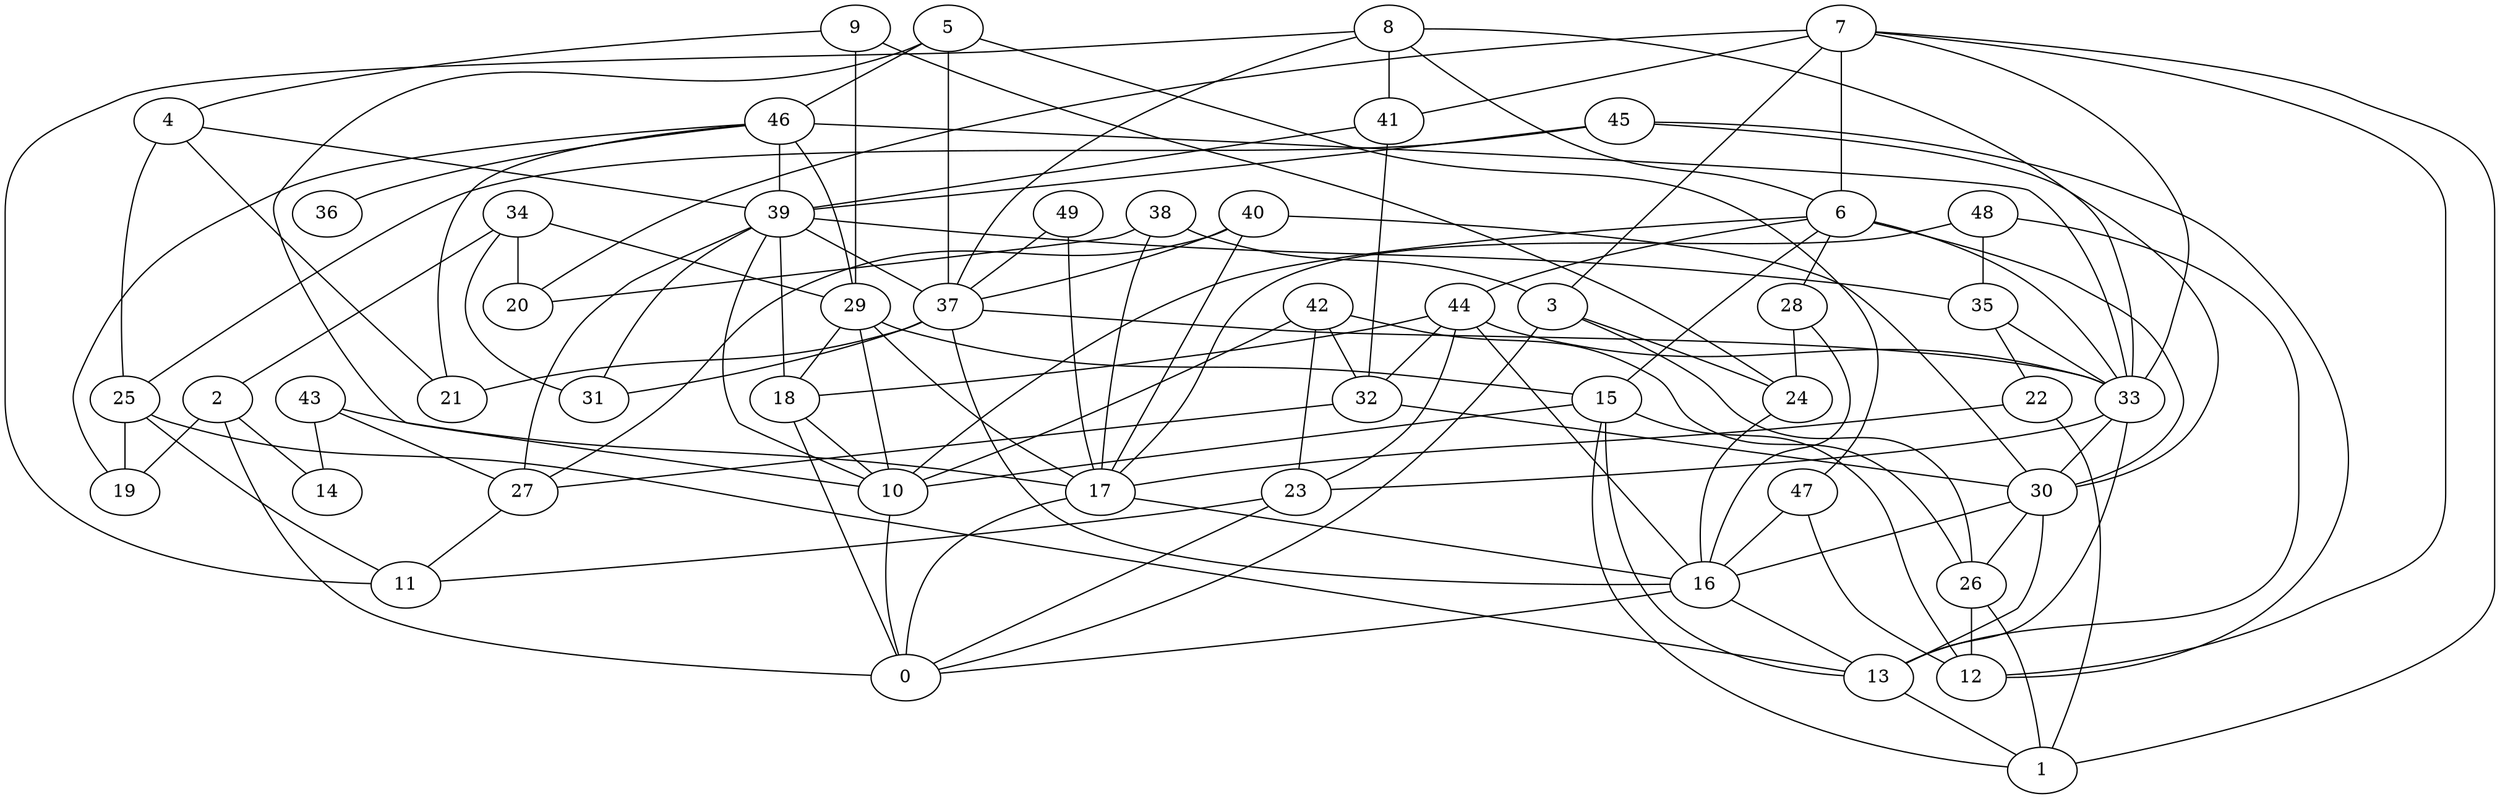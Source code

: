 digraph GG_graph {

subgraph G_graph {
edge [color = black]
"44" -> "18" [dir = none]
"22" -> "17" [dir = none]
"43" -> "14" [dir = none]
"38" -> "17" [dir = none]
"41" -> "32" [dir = none]
"5" -> "37" [dir = none]
"48" -> "35" [dir = none]
"48" -> "17" [dir = none]
"48" -> "13" [dir = none]
"18" -> "10" [dir = none]
"9" -> "4" [dir = none]
"4" -> "21" [dir = none]
"4" -> "39" [dir = none]
"39" -> "18" [dir = none]
"39" -> "37" [dir = none]
"40" -> "27" [dir = none]
"40" -> "37" [dir = none]
"15" -> "12" [dir = none]
"15" -> "1" [dir = none]
"29" -> "18" [dir = none]
"46" -> "19" [dir = none]
"46" -> "36" [dir = none]
"46" -> "33" [dir = none]
"47" -> "16" [dir = none]
"16" -> "0" [dir = none]
"33" -> "30" [dir = none]
"33" -> "13" [dir = none]
"8" -> "33" [dir = none]
"8" -> "37" [dir = none]
"37" -> "16" [dir = none]
"34" -> "31" [dir = none]
"34" -> "20" [dir = none]
"34" -> "2" [dir = none]
"32" -> "30" [dir = none]
"23" -> "0" [dir = none]
"27" -> "11" [dir = none]
"7" -> "12" [dir = none]
"3" -> "24" [dir = none]
"3" -> "0" [dir = none]
"30" -> "26" [dir = none]
"45" -> "30" [dir = none]
"6" -> "28" [dir = none]
"6" -> "15" [dir = none]
"6" -> "30" [dir = none]
"42" -> "26" [dir = none]
"49" -> "37" [dir = none]
"25" -> "11" [dir = none]
"2" -> "14" [dir = none]
"2" -> "0" [dir = none]
"13" -> "1" [dir = none]
"44" -> "16" [dir = none]
"29" -> "10" [dir = none]
"24" -> "16" [dir = none]
"45" -> "12" [dir = none]
"37" -> "33" [dir = none]
"5" -> "10" [dir = none]
"35" -> "22" [dir = none]
"39" -> "35" [dir = none]
"9" -> "29" [dir = none]
"18" -> "0" [dir = none]
"10" -> "0" [dir = none]
"17" -> "16" [dir = none]
"9" -> "24" [dir = none]
"32" -> "27" [dir = none]
"22" -> "1" [dir = none]
"37" -> "31" [dir = none]
"29" -> "17" [dir = none]
"26" -> "1" [dir = none]
"28" -> "24" [dir = none]
"43" -> "27" [dir = none]
"44" -> "32" [dir = none]
"3" -> "26" [dir = none]
"43" -> "17" [dir = none]
"39" -> "10" [dir = none]
"15" -> "13" [dir = none]
"26" -> "12" [dir = none]
"5" -> "46" [dir = none]
"7" -> "1" [dir = none]
"28" -> "16" [dir = none]
"42" -> "23" [dir = none]
"4" -> "25" [dir = none]
"15" -> "10" [dir = none]
"40" -> "30" [dir = none]
"30" -> "13" [dir = none]
"16" -> "13" [dir = none]
"34" -> "29" [dir = none]
"8" -> "41" [dir = none]
"46" -> "21" [dir = none]
"49" -> "17" [dir = none]
"25" -> "13" [dir = none]
"6" -> "10" [dir = none]
"44" -> "33" [dir = none]
"7" -> "33" [dir = none]
"7" -> "20" [dir = none]
"29" -> "15" [dir = none]
"7" -> "6" [dir = none]
"46" -> "39" [dir = none]
"45" -> "25" [dir = none]
"40" -> "17" [dir = none]
"7" -> "3" [dir = none]
"7" -> "41" [dir = none]
"38" -> "20" [dir = none]
"37" -> "21" [dir = none]
"2" -> "19" [dir = none]
"39" -> "27" [dir = none]
"17" -> "0" [dir = none]
"33" -> "23" [dir = none]
"42" -> "32" [dir = none]
"6" -> "44" [dir = none]
"45" -> "39" [dir = none]
"41" -> "39" [dir = none]
"46" -> "29" [dir = none]
"35" -> "33" [dir = none]
"44" -> "23" [dir = none]
"30" -> "16" [dir = none]
"47" -> "12" [dir = none]
"38" -> "3" [dir = none]
"6" -> "33" [dir = none]
"8" -> "6" [dir = none]
"25" -> "19" [dir = none]
"42" -> "10" [dir = none]
"39" -> "31" [dir = none]
"8" -> "11" [dir = none]
"23" -> "11" [dir = none]
"5" -> "47" [dir = none]
}

}
